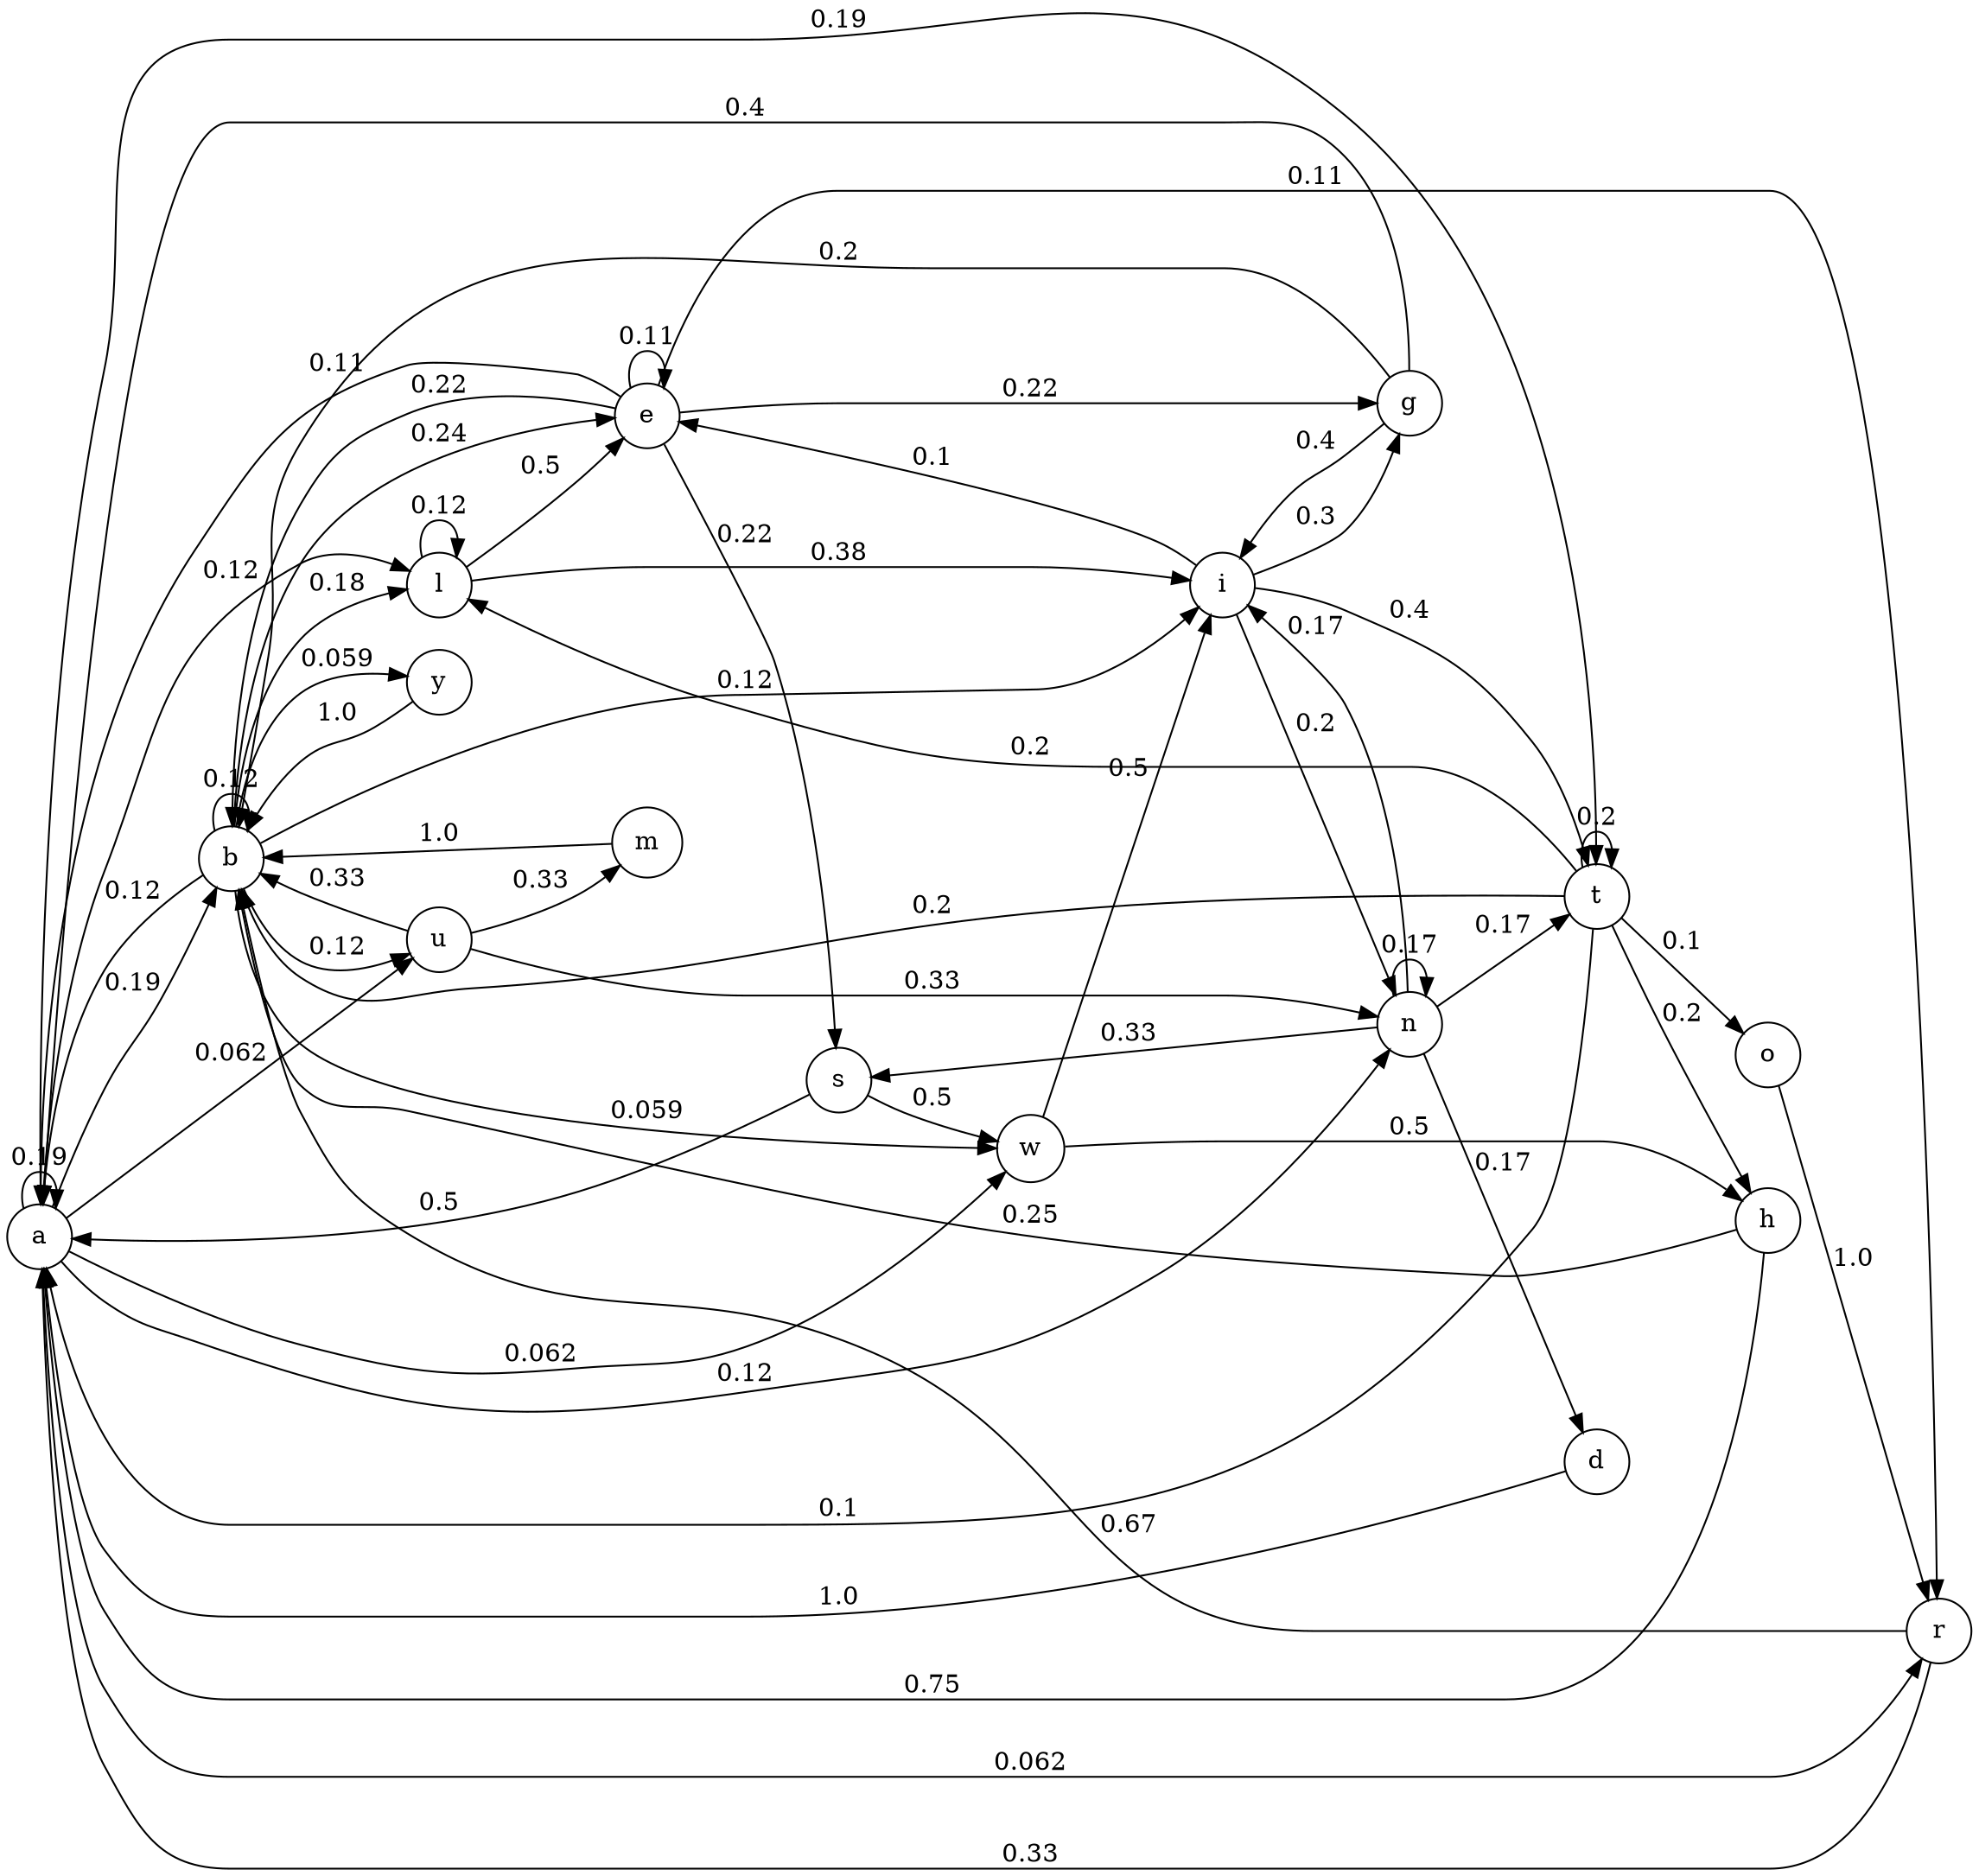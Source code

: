 digraph dr_seuss {
  rankdir=LR;
  node [shape=circle];

  a -> a [label="0.19"];
  a -> b [label="0.19"];
  a -> l [label="0.12"];
  a -> n [label="0.12"];
  a -> r [label="0.062"];
  a -> t [label="0.19"];
  a -> u [label="0.062"];
  a -> w [label="0.062"];
  b -> a [label="0.12"];
  b -> b [label="0.12"];
  b -> e [label="0.24"];
  b -> i [label="0.12"];
  b -> l [label="0.18"];
  b -> u [label="0.12"];
  b -> w [label="0.059"];
  b -> y [label="0.059"];
  d -> a [label="1.0"];
  e -> a [label="0.11"];
  e -> b [label="0.22"];
  e -> e [label="0.11"];
  e -> g [label="0.22"];
  e -> r [label="0.11"];
  e -> s [label="0.22"];
  g -> a [label="0.4"];
  g -> b [label="0.2"];
  g -> i [label="0.4"];
  h -> a [label="0.75"];
  h -> b [label="0.25"];
  i -> e [label="0.1"];
  i -> g [label="0.3"];
  i -> n [label="0.2"];
  i -> t [label="0.4"];
  l -> e [label="0.5"];
  l -> i [label="0.38"];
  l -> l [label="0.12"];
  m -> b [label="1.0"];
  n -> d [label="0.17"];
  n -> i [label="0.17"];
  n -> n [label="0.17"];
  n -> s [label="0.33"];
  n -> t [label="0.17"];
  o -> r [label="1.0"];
  r -> a [label="0.33"];
  r -> b [label="0.67"];
  s -> a [label="0.5"];
  s -> w [label="0.5"];
  t -> a [label="0.1"];
  t -> b [label="0.2"];
  t -> h [label="0.2"];
  t -> l [label="0.2"];
  t -> o [label="0.1"];
  t -> t [label="0.2"];
  u -> b [label="0.33"];
  u -> m [label="0.33"];
  u -> n [label="0.33"];
  w -> h [label="0.5"];
  w -> i [label="0.5"];
  y -> b [label="1.0"];
}
